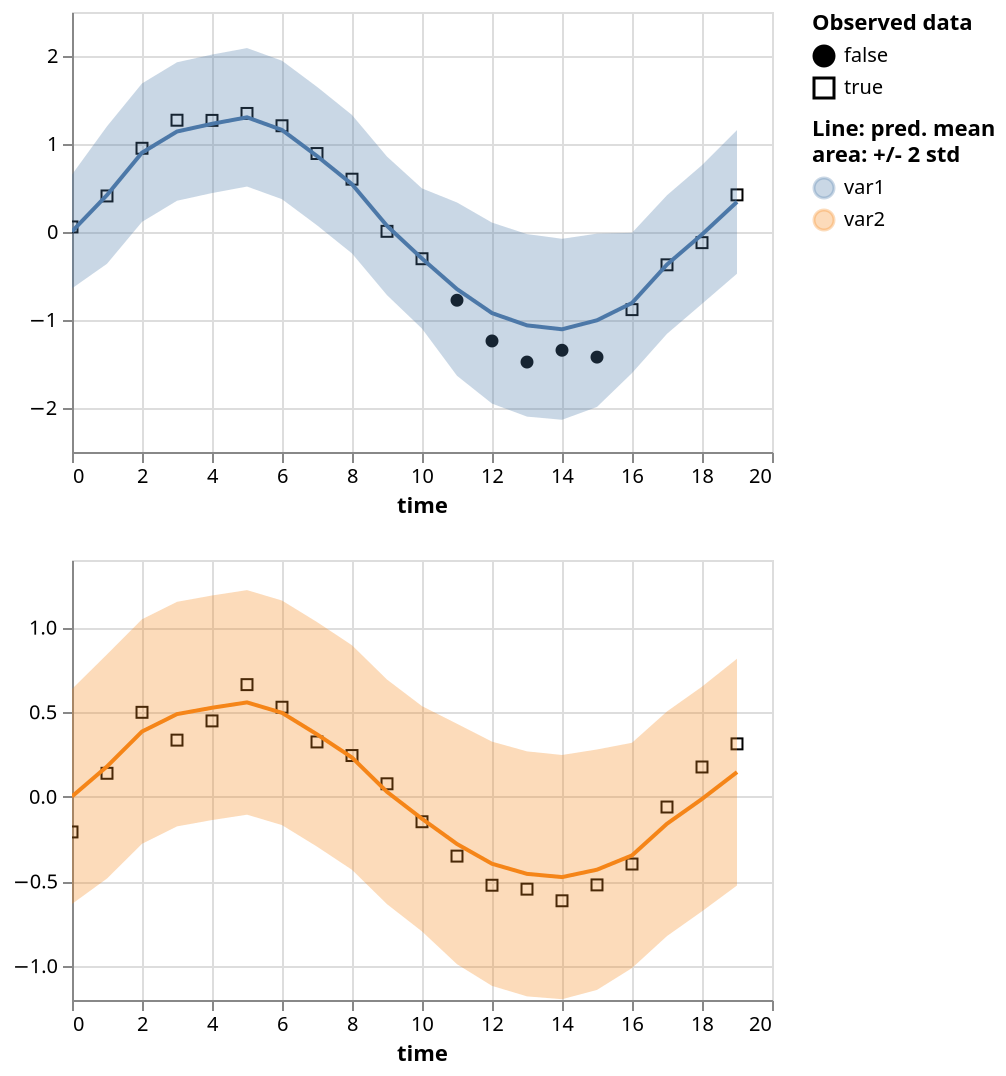 {
  "$schema": "https://vega.github.io/schema/vega-lite/v5.2.0.json",
  "config": {
    "view": {
      "continuousHeight": 300,
      "continuousWidth": 400
    }
  },
  "datasets": {
    "data-1021a3947ee8b44203039fb0dadefe1f": [
      {
        "err_high": 0.6378422379493713,
        "err_low": -0.6323638558387756,
        "is_present": true,
        "mean": 0.002739212941378355,
        "std": 0.31755152344703674,
        "time": 0,
        "value": -0.206979900598526,
        "variable": "var2"
      },
      {
        "err_high": 0.8422375917434692,
        "err_low": -0.4822399616241455,
        "is_present": true,
        "mean": 0.17999882996082306,
        "std": 0.3311193883419037,
        "time": 1,
        "value": 0.13963855803012848,
        "variable": "var2"
      },
      {
        "err_high": 1.049873948097229,
        "err_low": -0.27702149748802185,
        "is_present": true,
        "mean": 0.38642624020576477,
        "std": 0.3317238688468933,
        "time": 2,
        "value": 0.4999198019504547,
        "variable": "var2"
      },
      {
        "err_high": 1.1529262065887451,
        "err_low": -0.1740792691707611,
        "is_present": true,
        "mean": 0.4894234836101532,
        "std": 0.33175137639045715,
        "time": 3,
        "value": 0.3356480598449707,
        "variable": "var2"
      },
      {
        "err_high": 1.1904277801513672,
        "err_low": -0.13658267259597778,
        "is_present": true,
        "mean": 0.5269225835800171,
        "std": 0.33175262808799744,
        "time": 4,
        "value": 0.44912946224212646,
        "variable": "var2"
      },
      {
        "err_high": 1.222069501876831,
        "err_low": -0.10494124889373779,
        "is_present": true,
        "mean": 0.5585641264915466,
        "std": 0.3317526876926422,
        "time": 5,
        "value": 0.6635240912437439,
        "variable": "var2"
      },
      {
        "err_high": 1.160358190536499,
        "err_low": -0.16665250062942505,
        "is_present": true,
        "mean": 0.4968528747558594,
        "std": 0.3317526876926422,
        "time": 6,
        "value": 0.5300363898277283,
        "variable": "var2"
      },
      {
        "err_high": 1.0333014726638794,
        "err_low": -0.2937096655368805,
        "is_present": true,
        "mean": 0.36979588866233826,
        "std": 0.3317527770996094,
        "time": 7,
        "value": 0.3248302638530731,
        "variable": "var2"
      },
      {
        "err_high": 0.896128237247467,
        "err_low": -0.4308916926383972,
        "is_present": true,
        "mean": 0.2326182723045349,
        "std": 0.33175498247146606,
        "time": 8,
        "value": 0.24453619122505188,
        "variable": "var2"
      },
      {
        "err_high": 0.6934618949890137,
        "err_low": -0.6337499618530273,
        "is_present": true,
        "mean": 0.029855964705348015,
        "std": 0.33180296421051025,
        "time": 9,
        "value": 0.07761684060096741,
        "variable": "var2"
      },
      {
        "err_high": 0.5364552736282349,
        "err_low": -0.7949659824371338,
        "is_present": true,
        "mean": -0.12925538420677185,
        "std": 0.33285531401634216,
        "time": 10,
        "value": -0.14667966961860657,
        "variable": "var2"
      },
      {
        "err_high": 0.43213173747062683,
        "err_low": -0.9886062145233154,
        "is_present": true,
        "mean": -0.2782372534275055,
        "std": 0.35518449544906616,
        "time": 11,
        "value": -0.349772185087204,
        "variable": "var2"
      },
      {
        "err_high": 0.3266264796257019,
        "err_low": -1.1166820526123047,
        "is_present": true,
        "mean": -0.395027756690979,
        "std": 0.36082711815834045,
        "time": 12,
        "value": -0.521894633769989,
        "variable": "var2"
      },
      {
        "err_high": 0.26916196942329407,
        "err_low": -1.1786161661148071,
        "is_present": true,
        "mean": -0.45472708344459534,
        "std": 0.3619445264339447,
        "time": 13,
        "value": -0.544994592666626,
        "variable": "var2"
      },
      {
        "err_high": 0.24784913659095764,
        "err_low": -1.1954594850540161,
        "is_present": true,
        "mean": -0.47380515933036804,
        "std": 0.36082714796066284,
        "time": 14,
        "value": -0.6137409806251526,
        "variable": "var2"
      },
      {
        "err_high": 0.2804583013057709,
        "err_low": -1.14028000831604,
        "is_present": true,
        "mean": -0.4299108684062958,
        "std": 0.3551845848560333,
        "time": 15,
        "value": -0.519931972026825,
        "variable": "var2"
      },
      {
        "err_high": 0.32020503282546997,
        "err_low": -1.0112175941467285,
        "is_present": true,
        "mean": -0.34550631046295166,
        "std": 0.3328556716442108,
        "time": 16,
        "value": -0.3966090679168701,
        "variable": "var2"
      },
      {
        "err_high": 0.5052546262741089,
        "err_low": -0.8219841718673706,
        "is_present": true,
        "mean": -0.15836475789546967,
        "std": 0.3318096995353699,
        "time": 17,
        "value": -0.059689491987228394,
        "variable": "var2"
      },
      {
        "err_high": 0.6517468690872192,
        "err_low": -0.675862193107605,
        "is_present": true,
        "mean": -0.012057656422257423,
        "std": 0.33190226554870605,
        "time": 18,
        "value": 0.17686443030834198,
        "variable": "var2"
      },
      {
        "err_high": 0.8166319727897644,
        "err_low": -0.5232570767402649,
        "is_present": true,
        "mean": 0.14668744802474976,
        "std": 0.3349722623825073,
        "time": 19,
        "value": 0.3135068416595459,
        "variable": "var2"
      }
    ],
    "data-45f16188ce1040b7260ab0bfd0f2c036": [
      {
        "err_high": 0.653130292892456,
        "err_low": -0.6403472423553467,
        "is_present": true,
        "mean": 0.006391496863216162,
        "std": 0.3233693838119507,
        "time": 0,
        "value": 0.0577642098069191,
        "variable": "var1"
      },
      {
        "err_high": 1.2009830474853516,
        "err_low": -0.360988587141037,
        "is_present": true,
        "mean": 0.4199972450733185,
        "std": 0.39049291610717773,
        "time": 1,
        "value": 0.40951621532440186,
        "variable": "var1"
      },
      {
        "err_high": 1.6882137060165405,
        "err_low": 0.11510860919952393,
        "is_present": true,
        "mean": 0.9016611576080322,
        "std": 0.39327627420425415,
        "time": 2,
        "value": 0.9515239596366882,
        "variable": "var1"
      },
      {
        "err_high": 1.9287930727005005,
        "err_low": 0.3551830053329468,
        "is_present": true,
        "mean": 1.1419880390167236,
        "std": 0.3934025168418884,
        "time": 3,
        "value": 1.2702698707580566,
        "variable": "var1"
      },
      {
        "err_high": 2.0163023471832275,
        "err_low": 0.4426693320274353,
        "is_present": true,
        "mean": 1.2294858694076538,
        "std": 0.39340826869010925,
        "time": 4,
        "value": 1.268404245376587,
        "variable": "var1"
      },
      {
        "err_high": 2.0901331901550293,
        "err_low": 0.5164992213249207,
        "is_present": true,
        "mean": 1.3033162355422974,
        "std": 0.39340850710868835,
        "time": 5,
        "value": 1.3472391366958618,
        "variable": "var1"
      },
      {
        "err_high": 1.9461404085159302,
        "err_low": 0.3725062608718872,
        "is_present": true,
        "mean": 1.1593233346939087,
        "std": 0.39340853691101074,
        "time": 6,
        "value": 1.2073345184326172,
        "variable": "var1"
      },
      {
        "err_high": 1.6496751308441162,
        "err_low": 0.07603901624679565,
        "is_present": true,
        "mean": 0.8628570437431335,
        "std": 0.39340901374816895,
        "time": 7,
        "value": 0.8917664289474487,
        "variable": "var1"
      },
      {
        "err_high": 1.3296139240264893,
        "err_low": -0.2440621256828308,
        "is_present": true,
        "mean": 0.5427759289741516,
        "std": 0.3934190273284912,
        "time": 8,
        "value": 0.6001285910606384,
        "variable": "var1"
      },
      {
        "err_high": 0.8569425344467163,
        "err_low": -0.7176147699356079,
        "is_present": true,
        "mean": 0.06966391205787659,
        "std": 0.39363932609558105,
        "time": 9,
        "value": 0.007623367477208376,
        "variable": "var1"
      },
      {
        "err_high": 0.4952981173992157,
        "err_low": -1.0984898805618286,
        "is_present": true,
        "mean": -0.30159589648246765,
        "std": 0.3984470069408417,
        "time": 10,
        "value": -0.3037753403186798,
        "variable": "var1"
      },
      {
        "err_high": 0.33547282218933105,
        "err_low": -1.633913278579712,
        "is_present": false,
        "mean": -0.6492202281951904,
        "std": 0.49234652519226074,
        "time": 11,
        "value": -0.7754929065704346,
        "variable": "var1"
      },
      {
        "err_high": 0.10666871070861816,
        "err_low": -1.9501314163208008,
        "is_present": false,
        "mean": -0.9217313528060913,
        "std": 0.5142000317573547,
        "time": 12,
        "value": -1.2382450103759766,
        "variable": "var1"
      },
      {
        "err_high": -0.02411365509033203,
        "err_low": -2.0979459285736084,
        "is_present": false,
        "mean": -1.0610297918319702,
        "std": 0.5184580683708191,
        "time": 13,
        "value": -1.4778615236282349,
        "variable": "var1"
      },
      {
        "err_high": -0.07714509963989258,
        "err_low": -2.1339454650878906,
        "is_present": false,
        "mean": -1.1055452823638916,
        "std": 0.5142000913619995,
        "time": 14,
        "value": -1.3436979055404663,
        "variable": "var1"
      },
      {
        "err_high": -0.01843160390853882,
        "err_low": -1.987818956375122,
        "is_present": false,
        "mean": -1.0031253099441528,
        "std": 0.492346853017807,
        "time": 15,
        "value": -1.4217334985733032,
        "variable": "var1"
      },
      {
        "err_high": -0.00928407907485962,
        "err_low": -1.6030786037445068,
        "is_present": true,
        "mean": -0.8061813116073608,
        "std": 0.3984486162662506,
        "time": 16,
        "value": -0.8821228742599487,
        "variable": "var1"
      },
      {
        "err_high": 0.41782283782958984,
        "err_low": -1.1568583250045776,
        "is_present": true,
        "mean": -0.3695177435874939,
        "std": 0.39367029070854187,
        "time": 17,
        "value": -0.3729180693626404,
        "variable": "var1"
      },
      {
        "err_high": 0.7600551843643188,
        "err_low": -0.8163242340087891,
        "is_present": true,
        "mean": -0.028134530410170555,
        "std": 0.394094854593277,
        "time": 18,
        "value": -0.12094665318727493,
        "variable": "var1"
      },
      {
        "err_high": 1.1582539081573486,
        "err_low": -0.47371262311935425,
        "is_present": true,
        "mean": 0.3422706723213196,
        "std": 0.4079916477203369,
        "time": 19,
        "value": 0.42195945978164673,
        "variable": "var1"
      }
    ]
  },
  "params": [
    {
      "bind": "scales",
      "name": "param_14",
      "select": {
        "encodings": [
          "x"
        ],
        "type": "interval"
      },
      "views": [
        "view_5",
        "view_6"
      ]
    }
  ],
  "vconcat": [
    {
      "data": {
        "name": "data-45f16188ce1040b7260ab0bfd0f2c036"
      },
      "hconcat": [
        {
          "height": 220,
          "layer": [
            {
              "encoding": {
                "fill": {
                  "field": "is_present",
                  "legend": {
                    "title": [
                      "Observed data"
                    ]
                  },
                  "scale": {
                    "range": [
                      "black",
                      "#ffffff00"
                    ]
                  },
                  "type": "nominal"
                },
                "shape": {
                  "field": "is_present",
                  "type": "nominal"
                },
                "x": {
                  "axis": {
                    "domain": true,
                    "labels": true,
                    "ticks": true,
                    "title": "time"
                  },
                  "field": "time",
                  "type": "quantitative"
                },
                "y": {
                  "field": "value",
                  "scale": {
                    "zero": false
                  },
                  "title": "",
                  "type": "quantitative"
                }
              },
              "mark": {
                "color": "black",
                "fillOpacity": 1,
                "strokeWidth": 1,
                "type": "point"
              }
            },
            {
              "encoding": {
                "color": {
                  "field": "variable",
                  "legend": {
                    "title": [
                      "Line: pred. mean",
                      "area: +/- 2 std"
                    ]
                  },
                  "type": "nominal"
                },
                "x": {
                  "field": "time",
                  "type": "quantitative"
                },
                "y": {
                  "field": "err_low",
                  "scale": {
                    "zero": false
                  },
                  "title": "",
                  "type": "quantitative"
                },
                "y2": {
                  "field": "err_high"
                }
              },
              "mark": "errorband",
              "name": "view_5"
            },
            {
              "encoding": {
                "color": {
                  "field": "variable",
                  "type": "nominal"
                },
                "x": {
                  "field": "time",
                  "type": "quantitative"
                },
                "y": {
                  "field": "mean",
                  "scale": {
                    "zero": false
                  },
                  "title": "",
                  "type": "quantitative"
                }
              },
              "mark": "line"
            }
          ],
          "title": "",
          "width": 350
        }
      ]
    },
    {
      "data": {
        "name": "data-1021a3947ee8b44203039fb0dadefe1f"
      },
      "hconcat": [
        {
          "height": 220,
          "layer": [
            {
              "encoding": {
                "fill": {
                  "field": "is_present",
                  "legend": {
                    "title": [
                      "Observed data"
                    ]
                  },
                  "scale": {
                    "range": [
                      "black",
                      "#ffffff00"
                    ]
                  },
                  "type": "nominal"
                },
                "shape": {
                  "field": "is_present",
                  "type": "nominal"
                },
                "x": {
                  "axis": {
                    "domain": true,
                    "labels": true,
                    "ticks": true,
                    "title": "time"
                  },
                  "field": "time",
                  "type": "quantitative"
                },
                "y": {
                  "field": "value",
                  "scale": {
                    "zero": false
                  },
                  "title": "",
                  "type": "quantitative"
                }
              },
              "mark": {
                "color": "black",
                "fillOpacity": 1,
                "strokeWidth": 1,
                "type": "point"
              }
            },
            {
              "encoding": {
                "color": {
                  "field": "variable",
                  "legend": {
                    "title": [
                      "Line: pred. mean",
                      "area: +/- 2 std"
                    ]
                  },
                  "type": "nominal"
                },
                "x": {
                  "field": "time",
                  "type": "quantitative"
                },
                "y": {
                  "field": "err_low",
                  "scale": {
                    "zero": false
                  },
                  "title": "",
                  "type": "quantitative"
                },
                "y2": {
                  "field": "err_high"
                }
              },
              "mark": "errorband",
              "name": "view_6"
            },
            {
              "encoding": {
                "color": {
                  "field": "variable",
                  "type": "nominal"
                },
                "x": {
                  "field": "time",
                  "type": "quantitative"
                },
                "y": {
                  "field": "mean",
                  "scale": {
                    "zero": false
                  },
                  "title": "",
                  "type": "quantitative"
                }
              },
              "mark": "line"
            }
          ],
          "title": "",
          "width": 350
        }
      ]
    }
  ]
}